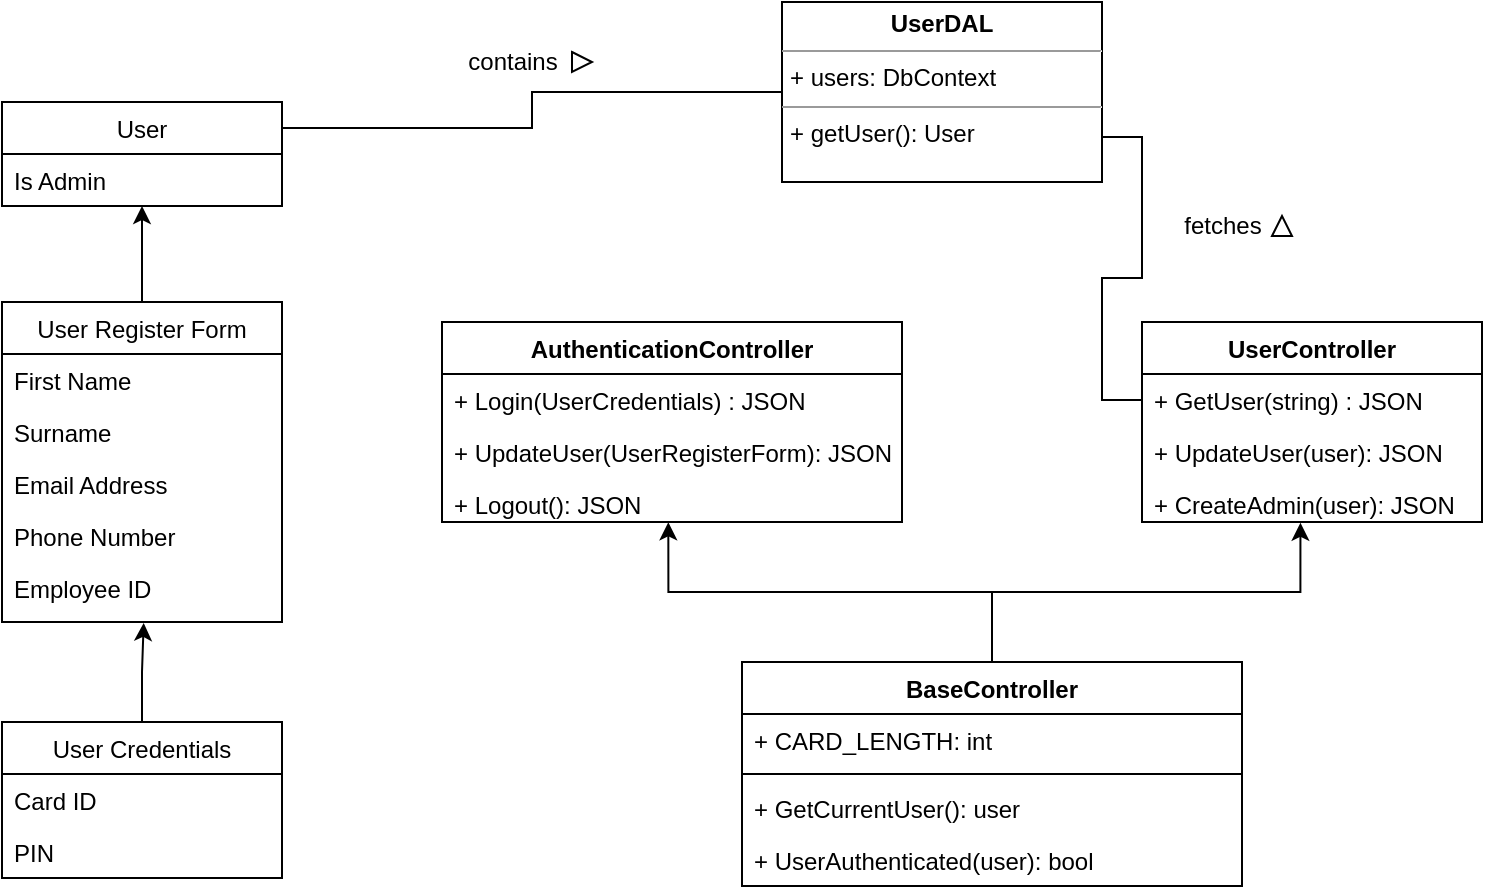 <mxfile version="15.2.7" type="device"><diagram id="C5RBs43oDa-KdzZeNtuy" name="Page-1"><mxGraphModel dx="1024" dy="592" grid="1" gridSize="10" guides="1" tooltips="1" connect="1" arrows="1" fold="1" page="1" pageScale="1" pageWidth="827" pageHeight="1169" math="0" shadow="0"><root><mxCell id="WIyWlLk6GJQsqaUBKTNV-0"/><mxCell id="WIyWlLk6GJQsqaUBKTNV-1" parent="WIyWlLk6GJQsqaUBKTNV-0"/><mxCell id="5AQAHqmg_EFUaRjbZtVN-27" style="edgeStyle=orthogonalEdgeStyle;rounded=0;orthogonalLoop=1;jettySize=auto;html=1;exitX=0.5;exitY=0;exitDx=0;exitDy=0;entryX=0.5;entryY=1;entryDx=0;entryDy=0;" parent="WIyWlLk6GJQsqaUBKTNV-1" source="5AQAHqmg_EFUaRjbZtVN-0" target="5AQAHqmg_EFUaRjbZtVN-6" edge="1"><mxGeometry relative="1" as="geometry"/></mxCell><object label="User Register Form" Surname="" id="5AQAHqmg_EFUaRjbZtVN-0"><mxCell style="swimlane;fontStyle=0;childLayout=stackLayout;horizontal=1;startSize=26;horizontalStack=0;resizeParent=1;resizeParentMax=0;resizeLast=0;collapsible=1;marginBottom=0;" parent="WIyWlLk6GJQsqaUBKTNV-1" vertex="1"><mxGeometry x="70" y="180" width="140" height="160" as="geometry"/></mxCell></object><mxCell id="5AQAHqmg_EFUaRjbZtVN-3" value="First Name" style="text;strokeColor=none;fillColor=none;align=left;verticalAlign=top;spacingLeft=4;spacingRight=4;overflow=hidden;rotatable=0;points=[[0,0.5],[1,0.5]];portConstraint=eastwest;" parent="5AQAHqmg_EFUaRjbZtVN-0" vertex="1"><mxGeometry y="26" width="140" height="26" as="geometry"/></mxCell><mxCell id="5AQAHqmg_EFUaRjbZtVN-4" value="Surname" style="text;strokeColor=none;fillColor=none;align=left;verticalAlign=top;spacingLeft=4;spacingRight=4;overflow=hidden;rotatable=0;points=[[0,0.5],[1,0.5]];portConstraint=eastwest;" parent="5AQAHqmg_EFUaRjbZtVN-0" vertex="1"><mxGeometry y="52" width="140" height="26" as="geometry"/></mxCell><mxCell id="zkfFHV4jXpPFQw0GAbJ--3" value="Email Address" style="text;align=left;verticalAlign=top;spacingLeft=4;spacingRight=4;overflow=hidden;rotatable=0;points=[[0,0.5],[1,0.5]];portConstraint=eastwest;rounded=0;shadow=0;html=0;" parent="5AQAHqmg_EFUaRjbZtVN-0" vertex="1"><mxGeometry y="78" width="140" height="26" as="geometry"/></mxCell><mxCell id="zkfFHV4jXpPFQw0GAbJ--2" value="Phone Number" style="text;align=left;verticalAlign=top;spacingLeft=4;spacingRight=4;overflow=hidden;rotatable=0;points=[[0,0.5],[1,0.5]];portConstraint=eastwest;rounded=0;shadow=0;html=0;" parent="5AQAHqmg_EFUaRjbZtVN-0" vertex="1"><mxGeometry y="104" width="140" height="26" as="geometry"/></mxCell><mxCell id="zkfFHV4jXpPFQw0GAbJ--1" value="Employee ID" style="text;align=left;verticalAlign=top;spacingLeft=4;spacingRight=4;overflow=hidden;rotatable=0;points=[[0,0.5],[1,0.5]];portConstraint=eastwest;" parent="5AQAHqmg_EFUaRjbZtVN-0" vertex="1"><mxGeometry y="130" width="140" height="30" as="geometry"/></mxCell><mxCell id="5AQAHqmg_EFUaRjbZtVN-52" style="edgeStyle=orthogonalEdgeStyle;rounded=0;orthogonalLoop=1;jettySize=auto;html=1;exitX=1;exitY=0.25;exitDx=0;exitDy=0;entryX=0;entryY=0.5;entryDx=0;entryDy=0;endArrow=none;endFill=0;" parent="WIyWlLk6GJQsqaUBKTNV-1" source="5AQAHqmg_EFUaRjbZtVN-6" target="5AQAHqmg_EFUaRjbZtVN-51" edge="1"><mxGeometry relative="1" as="geometry"/></mxCell><object label="User" Surname="" id="5AQAHqmg_EFUaRjbZtVN-6"><mxCell style="swimlane;fontStyle=0;childLayout=stackLayout;horizontal=1;startSize=26;horizontalStack=0;resizeParent=1;resizeParentMax=0;resizeLast=0;collapsible=1;marginBottom=0;" parent="WIyWlLk6GJQsqaUBKTNV-1" vertex="1"><mxGeometry x="70" y="80" width="140" height="52" as="geometry"/></mxCell></object><mxCell id="5AQAHqmg_EFUaRjbZtVN-14" value="Is Admin" style="text;align=left;verticalAlign=top;spacingLeft=4;spacingRight=4;overflow=hidden;rotatable=0;points=[[0,0.5],[1,0.5]];portConstraint=eastwest;" parent="5AQAHqmg_EFUaRjbZtVN-6" vertex="1"><mxGeometry y="26" width="140" height="26" as="geometry"/></mxCell><mxCell id="5AQAHqmg_EFUaRjbZtVN-25" style="edgeStyle=orthogonalEdgeStyle;rounded=0;orthogonalLoop=1;jettySize=auto;html=1;exitX=0.5;exitY=0;exitDx=0;exitDy=0;entryX=0.506;entryY=1.015;entryDx=0;entryDy=0;entryPerimeter=0;" parent="WIyWlLk6GJQsqaUBKTNV-1" source="5AQAHqmg_EFUaRjbZtVN-15" target="zkfFHV4jXpPFQw0GAbJ--1" edge="1"><mxGeometry relative="1" as="geometry"/></mxCell><object label="User Credentials" Surname="" id="5AQAHqmg_EFUaRjbZtVN-15"><mxCell style="swimlane;fontStyle=0;childLayout=stackLayout;horizontal=1;startSize=26;horizontalStack=0;resizeParent=1;resizeParentMax=0;resizeLast=0;collapsible=1;marginBottom=0;" parent="WIyWlLk6GJQsqaUBKTNV-1" vertex="1"><mxGeometry x="70" y="390" width="140" height="78" as="geometry"/></mxCell></object><mxCell id="5AQAHqmg_EFUaRjbZtVN-16" value="Card ID" style="text;strokeColor=none;fillColor=none;align=left;verticalAlign=top;spacingLeft=4;spacingRight=4;overflow=hidden;rotatable=0;points=[[0,0.5],[1,0.5]];portConstraint=eastwest;" parent="5AQAHqmg_EFUaRjbZtVN-15" vertex="1"><mxGeometry y="26" width="140" height="26" as="geometry"/></mxCell><mxCell id="5AQAHqmg_EFUaRjbZtVN-17" value="PIN" style="text;strokeColor=none;fillColor=none;align=left;verticalAlign=top;spacingLeft=4;spacingRight=4;overflow=hidden;rotatable=0;points=[[0,0.5],[1,0.5]];portConstraint=eastwest;" parent="5AQAHqmg_EFUaRjbZtVN-15" vertex="1"><mxGeometry y="52" width="140" height="26" as="geometry"/></mxCell><mxCell id="5AQAHqmg_EFUaRjbZtVN-41" style="edgeStyle=orthogonalEdgeStyle;rounded=0;orthogonalLoop=1;jettySize=auto;html=1;exitX=0.5;exitY=0;exitDx=0;exitDy=0;entryX=0.466;entryY=1.019;entryDx=0;entryDy=0;entryPerimeter=0;" parent="WIyWlLk6GJQsqaUBKTNV-1" source="5AQAHqmg_EFUaRjbZtVN-28" target="5AQAHqmg_EFUaRjbZtVN-39" edge="1"><mxGeometry relative="1" as="geometry"/></mxCell><mxCell id="5AQAHqmg_EFUaRjbZtVN-46" style="edgeStyle=orthogonalEdgeStyle;rounded=0;orthogonalLoop=1;jettySize=auto;html=1;exitX=0.5;exitY=0;exitDx=0;exitDy=0;entryX=0.492;entryY=1.006;entryDx=0;entryDy=0;entryPerimeter=0;" parent="WIyWlLk6GJQsqaUBKTNV-1" source="5AQAHqmg_EFUaRjbZtVN-28" target="5AQAHqmg_EFUaRjbZtVN-45" edge="1"><mxGeometry relative="1" as="geometry"/></mxCell><mxCell id="5AQAHqmg_EFUaRjbZtVN-28" value="BaseController" style="swimlane;fontStyle=1;align=center;verticalAlign=top;childLayout=stackLayout;horizontal=1;startSize=26;horizontalStack=0;resizeParent=1;resizeParentMax=0;resizeLast=0;collapsible=1;marginBottom=0;" parent="WIyWlLk6GJQsqaUBKTNV-1" vertex="1"><mxGeometry x="440" y="360" width="250" height="112" as="geometry"/></mxCell><mxCell id="5AQAHqmg_EFUaRjbZtVN-29" value="+ CARD_LENGTH: int" style="text;strokeColor=none;fillColor=none;align=left;verticalAlign=top;spacingLeft=4;spacingRight=4;overflow=hidden;rotatable=0;points=[[0,0.5],[1,0.5]];portConstraint=eastwest;" parent="5AQAHqmg_EFUaRjbZtVN-28" vertex="1"><mxGeometry y="26" width="250" height="26" as="geometry"/></mxCell><mxCell id="5AQAHqmg_EFUaRjbZtVN-30" value="" style="line;strokeWidth=1;fillColor=none;align=left;verticalAlign=middle;spacingTop=-1;spacingLeft=3;spacingRight=3;rotatable=0;labelPosition=right;points=[];portConstraint=eastwest;" parent="5AQAHqmg_EFUaRjbZtVN-28" vertex="1"><mxGeometry y="52" width="250" height="8" as="geometry"/></mxCell><mxCell id="5AQAHqmg_EFUaRjbZtVN-31" value="+ GetCurrentUser(): user" style="text;strokeColor=none;fillColor=none;align=left;verticalAlign=top;spacingLeft=4;spacingRight=4;overflow=hidden;rotatable=0;points=[[0,0.5],[1,0.5]];portConstraint=eastwest;" parent="5AQAHqmg_EFUaRjbZtVN-28" vertex="1"><mxGeometry y="60" width="250" height="26" as="geometry"/></mxCell><mxCell id="5AQAHqmg_EFUaRjbZtVN-33" value="+ UserAuthenticated(user): bool" style="text;strokeColor=none;fillColor=none;align=left;verticalAlign=top;spacingLeft=4;spacingRight=4;overflow=hidden;rotatable=0;points=[[0,0.5],[1,0.5]];portConstraint=eastwest;" parent="5AQAHqmg_EFUaRjbZtVN-28" vertex="1"><mxGeometry y="86" width="250" height="26" as="geometry"/></mxCell><mxCell id="5AQAHqmg_EFUaRjbZtVN-36" value="UserController" style="swimlane;fontStyle=1;childLayout=stackLayout;horizontal=1;startSize=26;fillColor=none;horizontalStack=0;resizeParent=1;resizeParentMax=0;resizeLast=0;collapsible=1;marginBottom=0;" parent="WIyWlLk6GJQsqaUBKTNV-1" vertex="1"><mxGeometry x="640" y="190" width="170" height="100" as="geometry"/></mxCell><mxCell id="5AQAHqmg_EFUaRjbZtVN-37" value="+ GetUser(string) : JSON" style="text;strokeColor=none;fillColor=none;align=left;verticalAlign=top;spacingLeft=4;spacingRight=4;overflow=hidden;rotatable=0;points=[[0,0.5],[1,0.5]];portConstraint=eastwest;" parent="5AQAHqmg_EFUaRjbZtVN-36" vertex="1"><mxGeometry y="26" width="170" height="26" as="geometry"/></mxCell><mxCell id="5AQAHqmg_EFUaRjbZtVN-38" value="+ UpdateUser(user): JSON" style="text;strokeColor=none;fillColor=none;align=left;verticalAlign=top;spacingLeft=4;spacingRight=4;overflow=hidden;rotatable=0;points=[[0,0.5],[1,0.5]];portConstraint=eastwest;" parent="5AQAHqmg_EFUaRjbZtVN-36" vertex="1"><mxGeometry y="52" width="170" height="26" as="geometry"/></mxCell><mxCell id="5AQAHqmg_EFUaRjbZtVN-39" value="+ CreateAdmin(user): JSON" style="text;strokeColor=none;fillColor=none;align=left;verticalAlign=top;spacingLeft=4;spacingRight=4;overflow=hidden;rotatable=0;points=[[0,0.5],[1,0.5]];portConstraint=eastwest;" parent="5AQAHqmg_EFUaRjbZtVN-36" vertex="1"><mxGeometry y="78" width="170" height="22" as="geometry"/></mxCell><mxCell id="5AQAHqmg_EFUaRjbZtVN-42" value="AuthenticationController" style="swimlane;fontStyle=1;childLayout=stackLayout;horizontal=1;startSize=26;fillColor=none;horizontalStack=0;resizeParent=1;resizeParentMax=0;resizeLast=0;collapsible=1;marginBottom=0;" parent="WIyWlLk6GJQsqaUBKTNV-1" vertex="1"><mxGeometry x="290" y="190" width="230" height="100" as="geometry"/></mxCell><mxCell id="5AQAHqmg_EFUaRjbZtVN-43" value="+ Login(UserCredentials) : JSON" style="text;strokeColor=none;fillColor=none;align=left;verticalAlign=top;spacingLeft=4;spacingRight=4;overflow=hidden;rotatable=0;points=[[0,0.5],[1,0.5]];portConstraint=eastwest;" parent="5AQAHqmg_EFUaRjbZtVN-42" vertex="1"><mxGeometry y="26" width="230" height="26" as="geometry"/></mxCell><mxCell id="5AQAHqmg_EFUaRjbZtVN-44" value="+ UpdateUser(UserRegisterForm): JSON" style="text;strokeColor=none;fillColor=none;align=left;verticalAlign=top;spacingLeft=4;spacingRight=4;overflow=hidden;rotatable=0;points=[[0,0.5],[1,0.5]];portConstraint=eastwest;" parent="5AQAHqmg_EFUaRjbZtVN-42" vertex="1"><mxGeometry y="52" width="230" height="26" as="geometry"/></mxCell><mxCell id="5AQAHqmg_EFUaRjbZtVN-45" value="+ Logout(): JSON" style="text;strokeColor=none;fillColor=none;align=left;verticalAlign=top;spacingLeft=4;spacingRight=4;overflow=hidden;rotatable=0;points=[[0,0.5],[1,0.5]];portConstraint=eastwest;" parent="5AQAHqmg_EFUaRjbZtVN-42" vertex="1"><mxGeometry y="78" width="230" height="22" as="geometry"/></mxCell><mxCell id="5AQAHqmg_EFUaRjbZtVN-54" style="edgeStyle=orthogonalEdgeStyle;rounded=0;orthogonalLoop=1;jettySize=auto;html=1;exitX=1;exitY=0.75;exitDx=0;exitDy=0;entryX=0;entryY=0.5;entryDx=0;entryDy=0;endArrow=none;endFill=0;" parent="WIyWlLk6GJQsqaUBKTNV-1" source="5AQAHqmg_EFUaRjbZtVN-51" target="5AQAHqmg_EFUaRjbZtVN-37" edge="1"><mxGeometry relative="1" as="geometry"/></mxCell><mxCell id="5AQAHqmg_EFUaRjbZtVN-51" value="&lt;p style=&quot;margin: 0px ; margin-top: 4px ; text-align: center&quot;&gt;&lt;b&gt;UserDAL&lt;/b&gt;&lt;/p&gt;&lt;hr size=&quot;1&quot;&gt;&lt;p style=&quot;margin: 0px ; margin-left: 4px&quot;&gt;+ users: DbContext&lt;/p&gt;&lt;hr size=&quot;1&quot;&gt;&lt;p style=&quot;margin: 0px ; margin-left: 4px&quot;&gt;+ getUser(): User&lt;/p&gt;" style="verticalAlign=top;align=left;overflow=fill;fontSize=12;fontFamily=Helvetica;html=1;" parent="WIyWlLk6GJQsqaUBKTNV-1" vertex="1"><mxGeometry x="460" y="30" width="160" height="90" as="geometry"/></mxCell><mxCell id="aKyAslxTHy9JVODl9qz8-0" value="contains" style="text;html=1;align=center;verticalAlign=middle;resizable=0;points=[];autosize=1;strokeColor=none;fillColor=none;" vertex="1" parent="WIyWlLk6GJQsqaUBKTNV-1"><mxGeometry x="295" y="50" width="60" height="20" as="geometry"/></mxCell><mxCell id="aKyAslxTHy9JVODl9qz8-1" value="" style="triangle;whiteSpace=wrap;html=1;" vertex="1" parent="WIyWlLk6GJQsqaUBKTNV-1"><mxGeometry x="355" y="55" width="10" height="10" as="geometry"/></mxCell><mxCell id="aKyAslxTHy9JVODl9qz8-2" value="fetches" style="text;html=1;align=center;verticalAlign=middle;resizable=0;points=[];autosize=1;strokeColor=none;fillColor=none;" vertex="1" parent="WIyWlLk6GJQsqaUBKTNV-1"><mxGeometry x="655" y="132" width="50" height="20" as="geometry"/></mxCell><mxCell id="aKyAslxTHy9JVODl9qz8-3" value="" style="triangle;whiteSpace=wrap;html=1;rotation=-90;" vertex="1" parent="WIyWlLk6GJQsqaUBKTNV-1"><mxGeometry x="705" y="137" width="10" height="10" as="geometry"/></mxCell></root></mxGraphModel></diagram></mxfile>